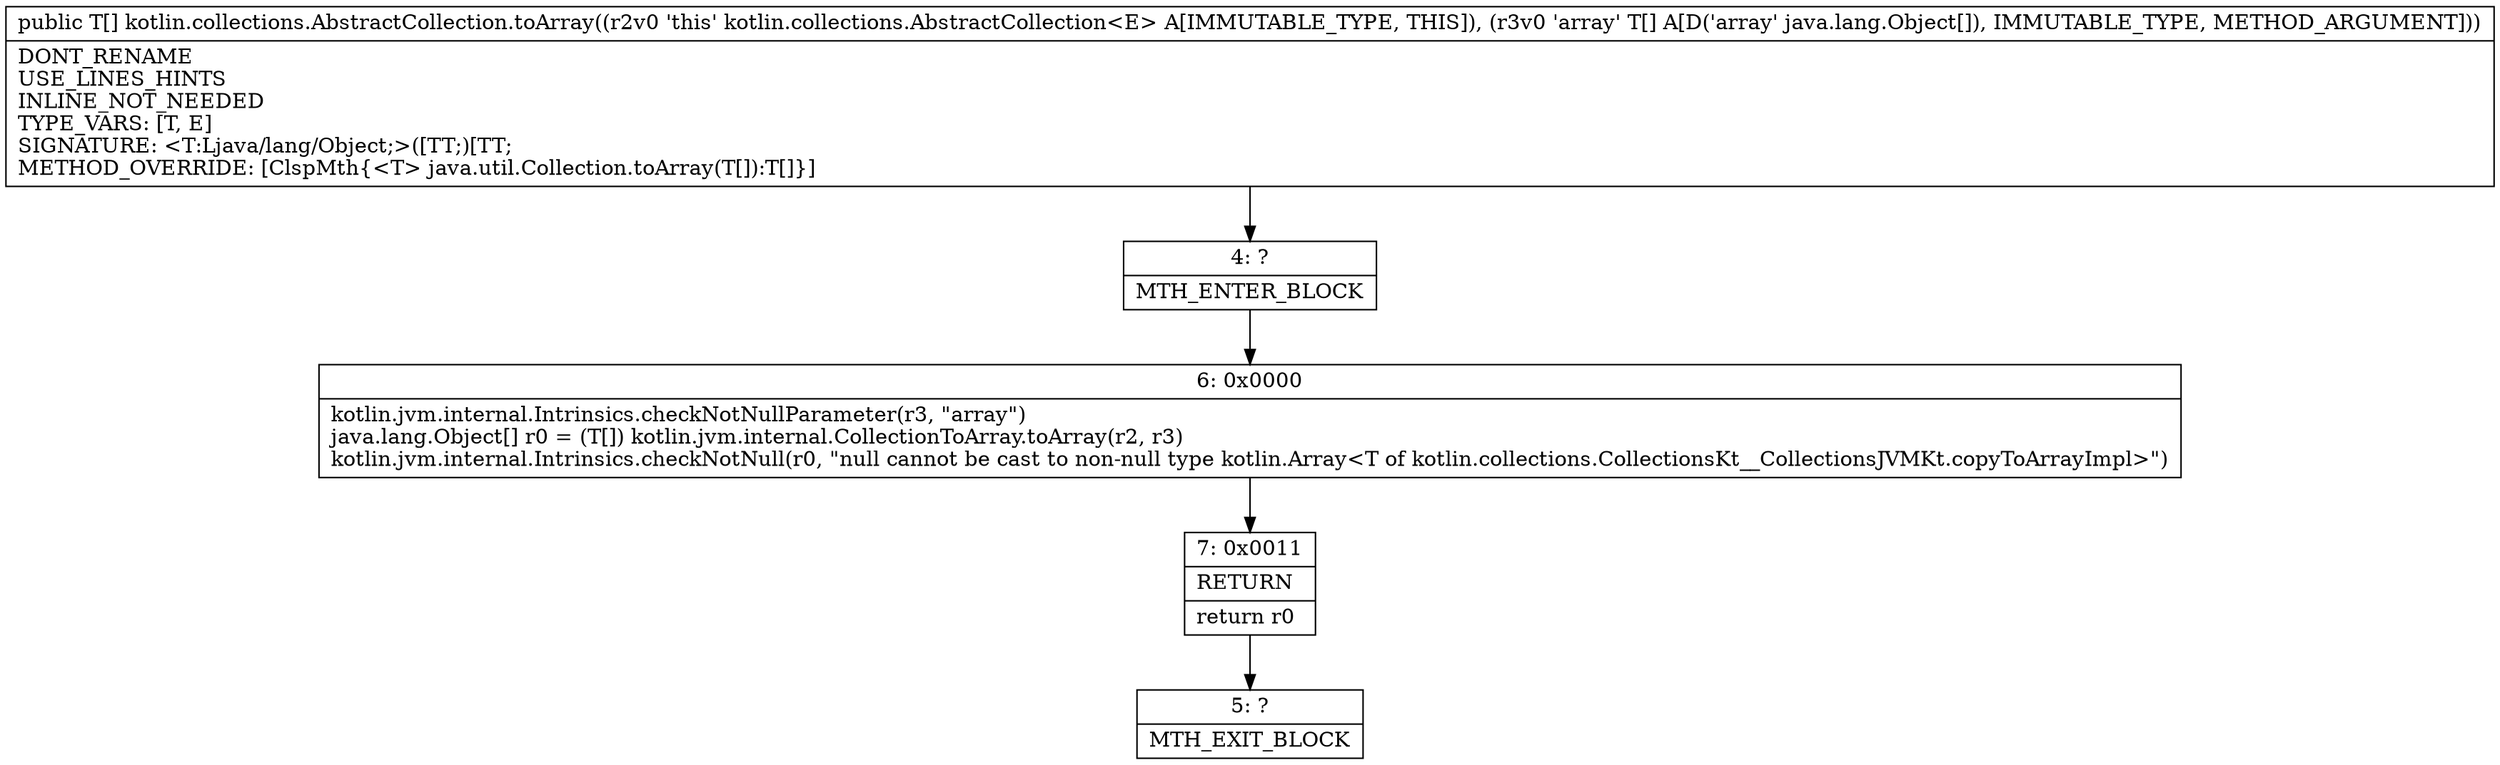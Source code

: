 digraph "CFG forkotlin.collections.AbstractCollection.toArray([Ljava\/lang\/Object;)[Ljava\/lang\/Object;" {
Node_4 [shape=record,label="{4\:\ ?|MTH_ENTER_BLOCK\l}"];
Node_6 [shape=record,label="{6\:\ 0x0000|kotlin.jvm.internal.Intrinsics.checkNotNullParameter(r3, \"array\")\ljava.lang.Object[] r0 = (T[]) kotlin.jvm.internal.CollectionToArray.toArray(r2, r3)\lkotlin.jvm.internal.Intrinsics.checkNotNull(r0, \"null cannot be cast to non\-null type kotlin.Array\<T of kotlin.collections.CollectionsKt__CollectionsJVMKt.copyToArrayImpl\>\")\l}"];
Node_7 [shape=record,label="{7\:\ 0x0011|RETURN\l|return r0\l}"];
Node_5 [shape=record,label="{5\:\ ?|MTH_EXIT_BLOCK\l}"];
MethodNode[shape=record,label="{public T[] kotlin.collections.AbstractCollection.toArray((r2v0 'this' kotlin.collections.AbstractCollection\<E\> A[IMMUTABLE_TYPE, THIS]), (r3v0 'array' T[] A[D('array' java.lang.Object[]), IMMUTABLE_TYPE, METHOD_ARGUMENT]))  | DONT_RENAME\lUSE_LINES_HINTS\lINLINE_NOT_NEEDED\lTYPE_VARS: [T, E]\lSIGNATURE: \<T:Ljava\/lang\/Object;\>([TT;)[TT;\lMETHOD_OVERRIDE: [ClspMth\{\<T\> java.util.Collection.toArray(T[]):T[]\}]\l}"];
MethodNode -> Node_4;Node_4 -> Node_6;
Node_6 -> Node_7;
Node_7 -> Node_5;
}

